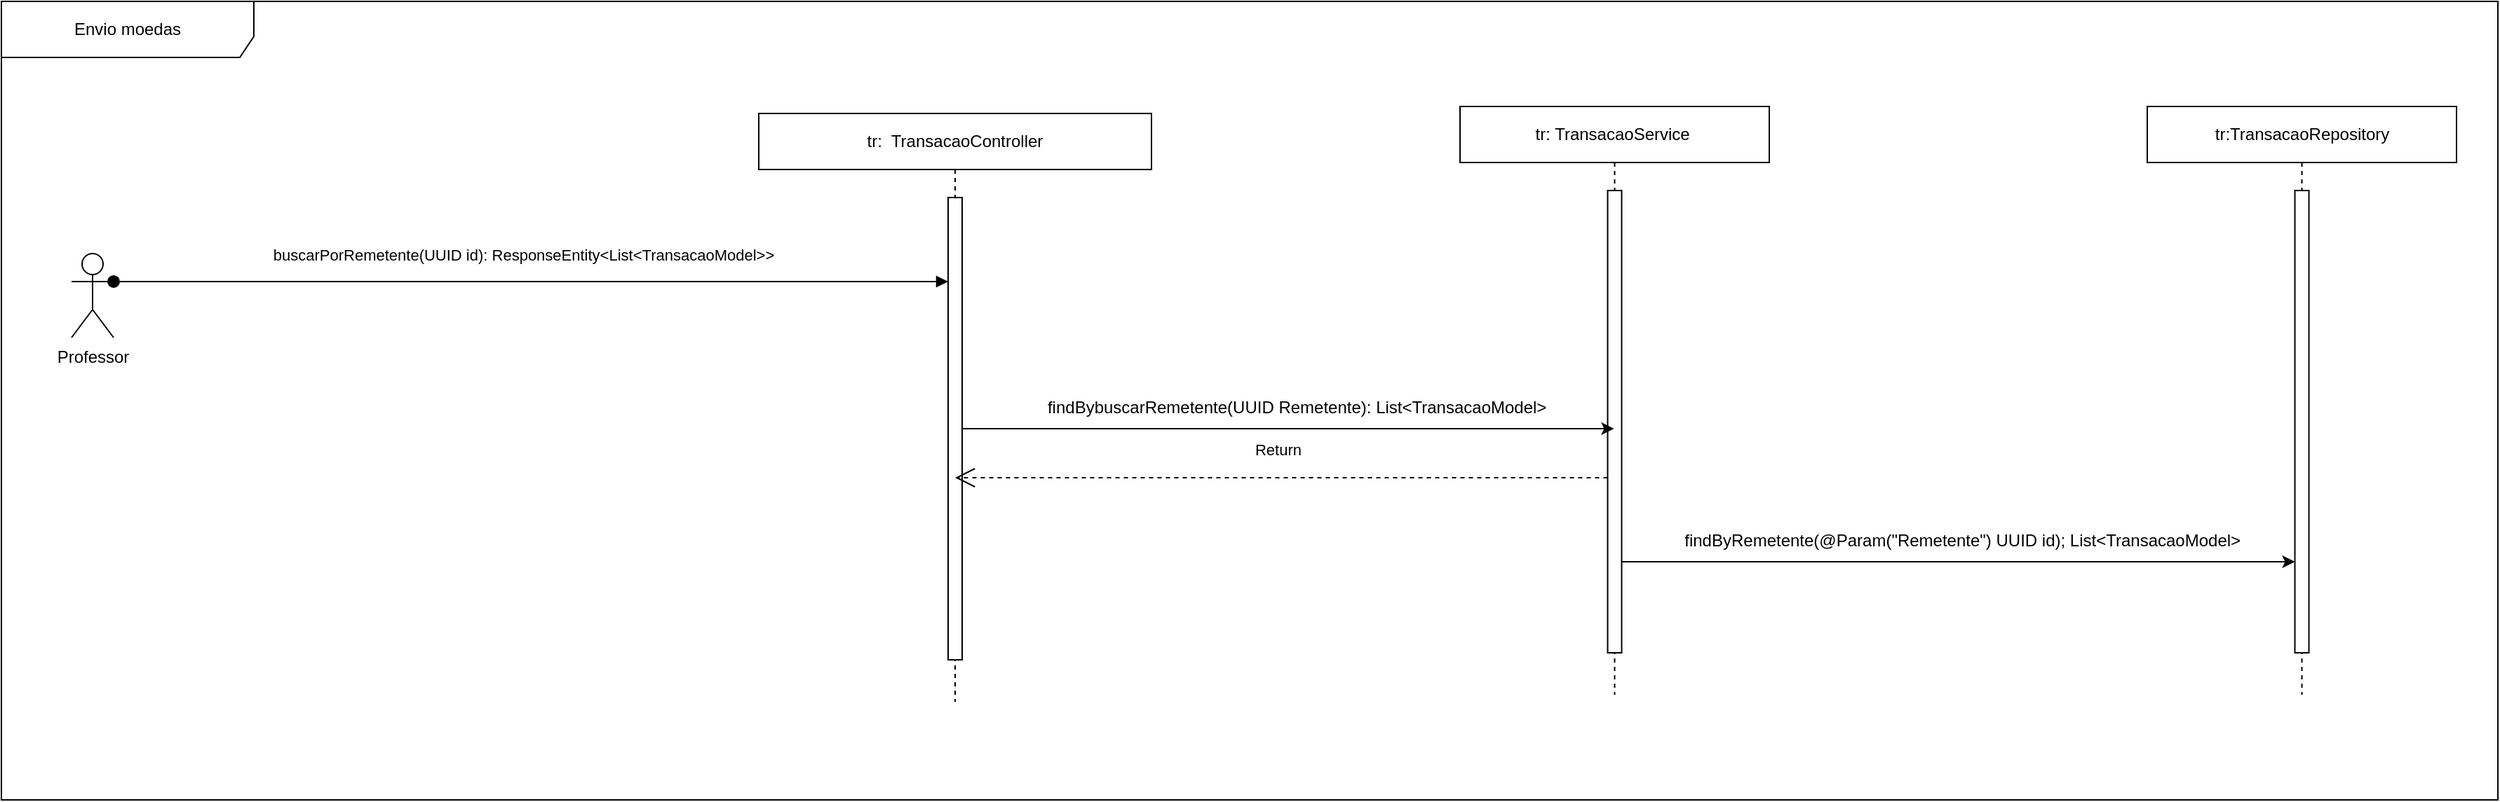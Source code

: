 <mxfile version="21.3.7" type="github">
  <diagram name="Page-1" id="2YBvvXClWsGukQMizWep">
    <mxGraphModel dx="1970" dy="425" grid="1" gridSize="10" guides="1" tooltips="1" connect="1" arrows="1" fold="1" page="1" pageScale="1" pageWidth="850" pageHeight="1100" math="0" shadow="0">
      <root>
        <mxCell id="0" />
        <mxCell id="1" parent="0" />
        <mxCell id="SqmqARdED-hJMlYGhAiN-31" value="Professor" style="shape=umlActor;verticalLabelPosition=bottom;verticalAlign=top;html=1;outlineConnect=0;" parent="1" vertex="1">
          <mxGeometry x="-430" y="200" width="30" height="60" as="geometry" />
        </mxCell>
        <mxCell id="SqmqARdED-hJMlYGhAiN-32" value="tr:&amp;nbsp; TransacaoController" style="shape=umlLifeline;perimeter=lifelinePerimeter;whiteSpace=wrap;html=1;container=0;dropTarget=0;collapsible=0;recursiveResize=0;outlineConnect=0;portConstraint=eastwest;newEdgeStyle={&quot;edgeStyle&quot;:&quot;elbowEdgeStyle&quot;,&quot;elbow&quot;:&quot;vertical&quot;,&quot;curved&quot;:0,&quot;rounded&quot;:0};" parent="1" vertex="1">
          <mxGeometry x="60" y="100" width="280" height="420" as="geometry" />
        </mxCell>
        <mxCell id="SqmqARdED-hJMlYGhAiN-33" value="" style="html=1;points=[];perimeter=orthogonalPerimeter;outlineConnect=0;targetShapes=umlLifeline;portConstraint=eastwest;newEdgeStyle={&quot;edgeStyle&quot;:&quot;elbowEdgeStyle&quot;,&quot;elbow&quot;:&quot;vertical&quot;,&quot;curved&quot;:0,&quot;rounded&quot;:0};" parent="SqmqARdED-hJMlYGhAiN-32" vertex="1">
          <mxGeometry x="135" y="60" width="10" height="330" as="geometry" />
        </mxCell>
        <mxCell id="SqmqARdED-hJMlYGhAiN-34" value="buscarPorRemetente(UUID id): ResponseEntity&amp;lt;List&amp;lt;TransacaoModel&amp;gt;&amp;gt;" style="html=1;verticalAlign=bottom;startArrow=oval;endArrow=block;startSize=8;edgeStyle=elbowEdgeStyle;elbow=vertical;curved=0;rounded=0;exitX=1;exitY=0.333;exitDx=0;exitDy=0;exitPerimeter=0;" parent="1" source="SqmqARdED-hJMlYGhAiN-31" target="SqmqARdED-hJMlYGhAiN-33" edge="1">
          <mxGeometry x="-0.018" y="10" relative="1" as="geometry">
            <mxPoint x="10" y="390" as="sourcePoint" />
            <mxPoint x="210" y="220" as="targetPoint" />
            <Array as="points">
              <mxPoint x="50" y="220" />
              <mxPoint y="240" />
            </Array>
            <mxPoint as="offset" />
          </mxGeometry>
        </mxCell>
        <mxCell id="SqmqARdED-hJMlYGhAiN-35" value="tr: TransacaoService&amp;nbsp;" style="shape=umlLifeline;perimeter=lifelinePerimeter;whiteSpace=wrap;html=1;container=0;dropTarget=0;collapsible=0;recursiveResize=0;outlineConnect=0;portConstraint=eastwest;newEdgeStyle={&quot;edgeStyle&quot;:&quot;elbowEdgeStyle&quot;,&quot;elbow&quot;:&quot;vertical&quot;,&quot;curved&quot;:0,&quot;rounded&quot;:0};" parent="1" vertex="1">
          <mxGeometry x="560" y="95" width="220.5" height="420" as="geometry" />
        </mxCell>
        <mxCell id="SqmqARdED-hJMlYGhAiN-36" value="" style="html=1;points=[];perimeter=orthogonalPerimeter;outlineConnect=0;targetShapes=umlLifeline;portConstraint=eastwest;newEdgeStyle={&quot;edgeStyle&quot;:&quot;elbowEdgeStyle&quot;,&quot;elbow&quot;:&quot;vertical&quot;,&quot;curved&quot;:0,&quot;rounded&quot;:0};" parent="SqmqARdED-hJMlYGhAiN-35" vertex="1">
          <mxGeometry x="105.25" y="60" width="10" height="330" as="geometry" />
        </mxCell>
        <mxCell id="SqmqARdED-hJMlYGhAiN-38" style="edgeStyle=elbowEdgeStyle;rounded=0;orthogonalLoop=1;jettySize=auto;html=1;elbow=vertical;curved=0;" parent="1" source="SqmqARdED-hJMlYGhAiN-33" target="SqmqARdED-hJMlYGhAiN-35" edge="1">
          <mxGeometry relative="1" as="geometry" />
        </mxCell>
        <mxCell id="SqmqARdED-hJMlYGhAiN-39" value="findBybuscarRemetente(UUID Remetente):&amp;nbsp;List&amp;lt;TransacaoModel&amp;gt;&amp;nbsp;" style="text;html=1;align=center;verticalAlign=middle;resizable=0;points=[];autosize=1;strokeColor=none;fillColor=none;" parent="1" vertex="1">
          <mxGeometry x="255" y="295" width="380" height="30" as="geometry" />
        </mxCell>
        <mxCell id="tae8RekhbDJZjGjQk9bk-1" value="tr:TransacaoRepository" style="shape=umlLifeline;perimeter=lifelinePerimeter;whiteSpace=wrap;html=1;container=0;dropTarget=0;collapsible=0;recursiveResize=0;outlineConnect=0;portConstraint=eastwest;newEdgeStyle={&quot;edgeStyle&quot;:&quot;elbowEdgeStyle&quot;,&quot;elbow&quot;:&quot;vertical&quot;,&quot;curved&quot;:0,&quot;rounded&quot;:0};" parent="1" vertex="1">
          <mxGeometry x="1050" y="95" width="220.5" height="420" as="geometry" />
        </mxCell>
        <mxCell id="tae8RekhbDJZjGjQk9bk-2" value="" style="html=1;points=[];perimeter=orthogonalPerimeter;outlineConnect=0;targetShapes=umlLifeline;portConstraint=eastwest;newEdgeStyle={&quot;edgeStyle&quot;:&quot;elbowEdgeStyle&quot;,&quot;elbow&quot;:&quot;vertical&quot;,&quot;curved&quot;:0,&quot;rounded&quot;:0};" parent="tae8RekhbDJZjGjQk9bk-1" vertex="1">
          <mxGeometry x="105.25" y="60" width="10" height="330" as="geometry" />
        </mxCell>
        <mxCell id="tae8RekhbDJZjGjQk9bk-3" style="edgeStyle=elbowEdgeStyle;rounded=0;orthogonalLoop=1;jettySize=auto;html=1;elbow=vertical;curved=0;" parent="1" source="SqmqARdED-hJMlYGhAiN-36" target="tae8RekhbDJZjGjQk9bk-2" edge="1">
          <mxGeometry relative="1" as="geometry">
            <mxPoint x="215" y="335" as="sourcePoint" />
            <mxPoint x="680" y="335" as="targetPoint" />
            <Array as="points">
              <mxPoint x="860" y="420" />
            </Array>
          </mxGeometry>
        </mxCell>
        <mxCell id="tae8RekhbDJZjGjQk9bk-6" value="findByRemetente(@Param(&quot;Remetente&quot;) UUID id); List&amp;lt;TransacaoModel&amp;gt;&amp;nbsp;" style="text;html=1;strokeColor=none;fillColor=none;align=center;verticalAlign=middle;whiteSpace=wrap;rounded=0;" parent="1" vertex="1">
          <mxGeometry x="710" y="390" width="420" height="30" as="geometry" />
        </mxCell>
        <mxCell id="tae8RekhbDJZjGjQk9bk-4" value="Return" style="endArrow=open;endSize=12;dashed=1;html=1;rounded=0;" parent="1" source="SqmqARdED-hJMlYGhAiN-36" target="SqmqARdED-hJMlYGhAiN-32" edge="1">
          <mxGeometry x="0.01" y="-20" width="160" relative="1" as="geometry">
            <mxPoint x="910" y="350" as="sourcePoint" />
            <mxPoint x="1070" y="350" as="targetPoint" />
            <Array as="points">
              <mxPoint x="430" y="360" />
            </Array>
            <mxPoint as="offset" />
          </mxGeometry>
        </mxCell>
        <mxCell id="BmhdE5B8ZWabFLqVJc3m-2" value="Envio moedas" style="shape=umlFrame;whiteSpace=wrap;html=1;pointerEvents=0;width=180;height=40;" parent="1" vertex="1">
          <mxGeometry x="-480" y="20" width="1780" height="570" as="geometry" />
        </mxCell>
      </root>
    </mxGraphModel>
  </diagram>
</mxfile>
